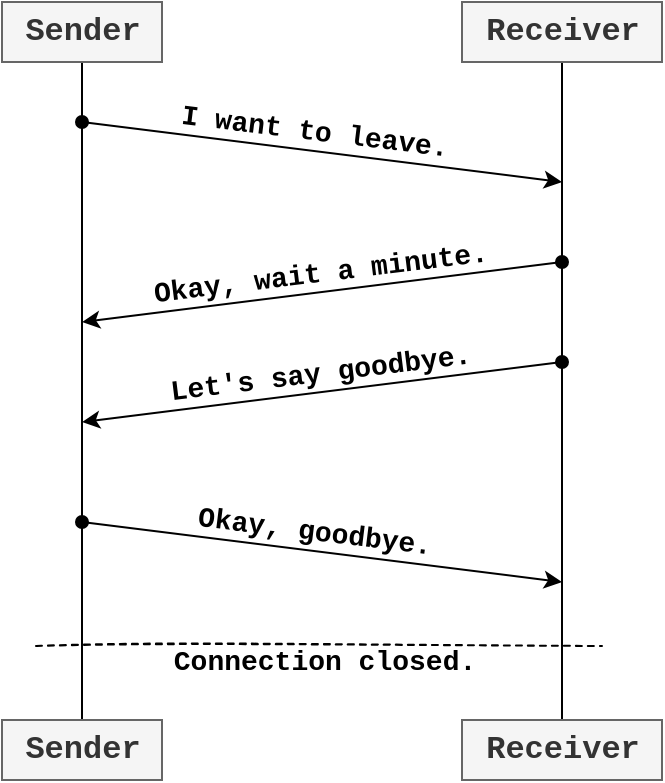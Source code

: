 <mxfile version="20.5.3" type="embed"><diagram id="23iRSUPoRavnBvh4doch" name="Page-1"><mxGraphModel dx="531" dy="615" grid="1" gridSize="10" guides="1" tooltips="1" connect="1" arrows="1" fold="1" page="1" pageScale="1" pageWidth="827" pageHeight="1169" math="0" shadow="0"><root><mxCell id="0"/><mxCell id="1" parent="0"/><mxCell id="9" style="edgeStyle=orthogonalEdgeStyle;rounded=0;orthogonalLoop=1;jettySize=auto;html=1;fontFamily=Courier New;fontSize=16;endArrow=none;endFill=0;" parent="1" source="5" target="8" edge="1"><mxGeometry relative="1" as="geometry"><Array as="points"><mxPoint x="160" y="240"/><mxPoint x="160" y="240"/></Array></mxGeometry></mxCell><mxCell id="5" value="Sender" style="text;html=1;align=center;verticalAlign=middle;resizable=0;points=[];autosize=1;strokeColor=#666666;fillColor=#f5f5f5;fontSize=16;fontFamily=Courier New;fontColor=#333333;fontStyle=1" parent="1" vertex="1"><mxGeometry x="120" y="150" width="80" height="30" as="geometry"/></mxCell><mxCell id="11" style="edgeStyle=orthogonalEdgeStyle;rounded=0;orthogonalLoop=1;jettySize=auto;html=1;fontFamily=Courier New;fontSize=16;endArrow=none;endFill=0;" parent="1" source="6" target="10" edge="1"><mxGeometry relative="1" as="geometry"/></mxCell><mxCell id="6" value="Receiver" style="text;html=1;align=center;verticalAlign=middle;resizable=0;points=[];autosize=1;strokeColor=#666666;fillColor=#f5f5f5;fontSize=16;fontFamily=Courier New;fontColor=#333333;fontStyle=1" parent="1" vertex="1"><mxGeometry x="350" y="150" width="100" height="30" as="geometry"/></mxCell><mxCell id="8" value="Sender" style="text;html=1;align=center;verticalAlign=middle;resizable=0;points=[];autosize=1;strokeColor=#666666;fillColor=#f5f5f5;fontSize=16;fontFamily=Courier New;fontColor=#333333;fontStyle=1" parent="1" vertex="1"><mxGeometry x="120" y="509" width="80" height="30" as="geometry"/></mxCell><mxCell id="10" value="Receiver" style="text;html=1;align=center;verticalAlign=middle;resizable=0;points=[];autosize=1;strokeColor=#666666;fillColor=#f5f5f5;fontSize=16;fontFamily=Courier New;fontColor=#333333;fontStyle=1" parent="1" vertex="1"><mxGeometry x="350" y="509" width="100" height="30" as="geometry"/></mxCell><mxCell id="13" value="" style="endArrow=classic;html=1;rounded=0;fontFamily=Courier New;fontSize=16;startArrow=oval;startFill=1;" parent="1" edge="1"><mxGeometry width="50" height="50" relative="1" as="geometry"><mxPoint x="160" y="210" as="sourcePoint"/><mxPoint x="400" y="240" as="targetPoint"/></mxGeometry></mxCell><mxCell id="14" value="I want to leave." style="edgeLabel;align=center;verticalAlign=middle;resizable=0;points=[];fontSize=14;fontFamily=Courier New;html=1;rotation=7;fontStyle=1;labelBackgroundColor=none;" parent="13" vertex="1" connectable="0"><mxGeometry x="-0.077" y="-1" relative="1" as="geometry"><mxPoint x="5" y="-10" as="offset"/></mxGeometry></mxCell><mxCell id="15" value="" style="endArrow=classic;html=1;rounded=0;fontFamily=Courier New;fontSize=16;startArrow=oval;startFill=1;" parent="1" edge="1"><mxGeometry width="50" height="50" relative="1" as="geometry"><mxPoint x="400" y="280" as="sourcePoint"/><mxPoint x="160" y="310" as="targetPoint"/></mxGeometry></mxCell><mxCell id="16" value="Okay, wait a minute." style="edgeLabel;align=center;verticalAlign=middle;resizable=0;points=[];fontSize=14;fontFamily=Courier New;html=1;rotation=353;fontStyle=1;labelBackgroundColor=none;" parent="15" vertex="1" connectable="0"><mxGeometry x="-0.077" y="-1" relative="1" as="geometry"><mxPoint x="-11" y="-7" as="offset"/></mxGeometry></mxCell><mxCell id="17" value="" style="endArrow=classic;html=1;rounded=0;fontFamily=Courier New;fontSize=16;startArrow=oval;startFill=1;sketch=0;" parent="1" edge="1"><mxGeometry width="50" height="50" relative="1" as="geometry"><mxPoint x="160" y="410" as="sourcePoint"/><mxPoint x="400" y="440" as="targetPoint"/></mxGeometry></mxCell><mxCell id="18" value="Okay, goodbye." style="edgeLabel;align=center;verticalAlign=middle;resizable=0;points=[];fontSize=14;fontFamily=Courier New;html=1;rotation=7;fontStyle=1;labelBackgroundColor=none;" parent="17" vertex="1" connectable="0"><mxGeometry x="-0.077" y="-1" relative="1" as="geometry"><mxPoint x="5" y="-10" as="offset"/></mxGeometry></mxCell><mxCell id="20" value="" style="endArrow=none;dashed=1;html=1;rounded=0;fontFamily=Courier New;fontSize=14;strokeWidth=1;sketch=1;shadow=0;" parent="1" edge="1"><mxGeometry width="50" height="50" relative="1" as="geometry"><mxPoint x="137" y="472" as="sourcePoint"/><mxPoint x="420" y="472" as="targetPoint"/></mxGeometry></mxCell><mxCell id="21" value="&lt;b&gt;Connection closed.&lt;/b&gt;" style="edgeLabel;html=1;align=center;verticalAlign=middle;resizable=0;points=[];fontSize=14;fontFamily=Courier New;labelBackgroundColor=none;" parent="20" vertex="1" connectable="0"><mxGeometry x="-0.384" y="-1" relative="1" as="geometry"><mxPoint x="57" y="7" as="offset"/></mxGeometry></mxCell><mxCell id="22" value="" style="endArrow=classic;html=1;rounded=0;fontFamily=Courier New;fontSize=16;startArrow=oval;startFill=1;" edge="1" parent="1"><mxGeometry width="50" height="50" relative="1" as="geometry"><mxPoint x="400" y="330" as="sourcePoint"/><mxPoint x="160" y="360" as="targetPoint"/></mxGeometry></mxCell><mxCell id="23" value="Let's say goodbye." style="edgeLabel;align=center;verticalAlign=middle;resizable=0;points=[];fontSize=14;fontFamily=Courier New;html=1;rotation=353;fontStyle=1;labelBackgroundColor=none;" vertex="1" connectable="0" parent="22"><mxGeometry x="-0.077" y="-1" relative="1" as="geometry"><mxPoint x="-11" y="-7" as="offset"/></mxGeometry></mxCell></root></mxGraphModel></diagram></mxfile>